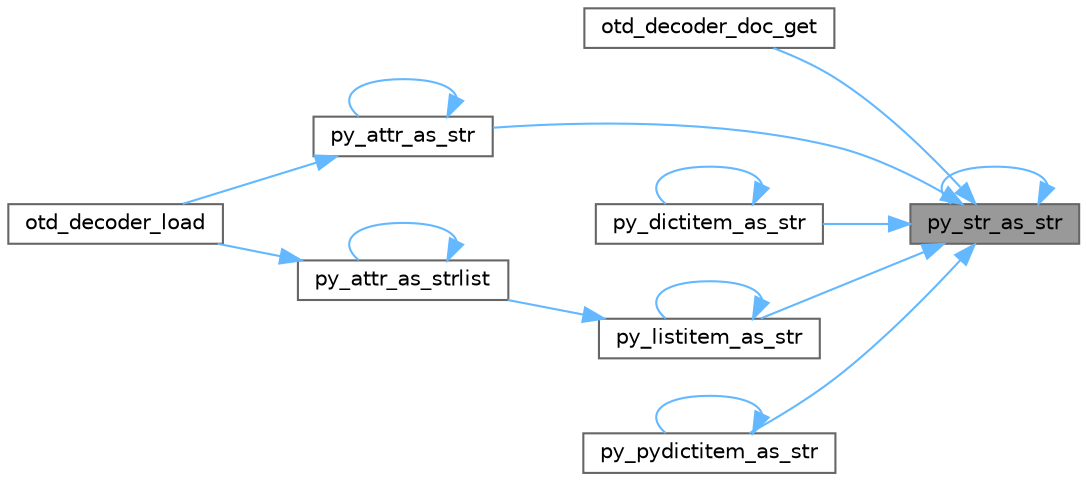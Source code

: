 digraph "py_str_as_str"
{
 // LATEX_PDF_SIZE
  bgcolor="transparent";
  edge [fontname=Helvetica,fontsize=10,labelfontname=Helvetica,labelfontsize=10];
  node [fontname=Helvetica,fontsize=10,shape=box,height=0.2,width=0.4];
  rankdir="RL";
  Node1 [id="Node000001",label="py_str_as_str",height=0.2,width=0.4,color="gray40", fillcolor="grey60", style="filled", fontcolor="black",tooltip="Get the value of a Python unicode string object, returned as a newly allocated char *."];
  Node1 -> Node2 [id="edge1_Node000001_Node000002",dir="back",color="steelblue1",style="solid",tooltip=" "];
  Node2 [id="Node000002",label="otd_decoder_doc_get",height=0.2,width=0.4,color="grey40", fillcolor="white", style="filled",URL="$a00083.html#ga70c50e6acd942b4b3aedbc141c3cbf14",tooltip="Return a protocol decoder's docstring."];
  Node1 -> Node3 [id="edge2_Node000001_Node000003",dir="back",color="steelblue1",style="solid",tooltip=" "];
  Node3 [id="Node000003",label="py_attr_as_str",height=0.2,width=0.4,color="grey40", fillcolor="white", style="filled",URL="$a00047.html#a70c9b66cac4582972cabd780fa8196ca",tooltip="Get the value of a Python object's attribute, returned as a newly allocated char *."];
  Node3 -> Node4 [id="edge3_Node000003_Node000004",dir="back",color="steelblue1",style="solid",tooltip=" "];
  Node4 [id="Node000004",label="otd_decoder_load",height=0.2,width=0.4,color="grey40", fillcolor="white", style="filled",URL="$a00083.html#ga11b3869f9e65db787ad73c5c4ebddd2f",tooltip="Load a protocol decoder module into the embedded Python interpreter."];
  Node3 -> Node3 [id="edge4_Node000003_Node000003",dir="back",color="steelblue1",style="solid",tooltip=" "];
  Node1 -> Node5 [id="edge5_Node000001_Node000005",dir="back",color="steelblue1",style="solid",tooltip=" "];
  Node5 [id="Node000005",label="py_dictitem_as_str",height=0.2,width=0.4,color="grey40", fillcolor="white", style="filled",URL="$a00047.html#a8ff6a75b56b4b1efa7cf3b7a0bde3b70",tooltip="Get the value of a Python dictionary item, returned as a newly allocated char *."];
  Node5 -> Node5 [id="edge6_Node000005_Node000005",dir="back",color="steelblue1",style="solid",tooltip=" "];
  Node1 -> Node6 [id="edge7_Node000001_Node000006",dir="back",color="steelblue1",style="solid",tooltip=" "];
  Node6 [id="Node000006",label="py_listitem_as_str",height=0.2,width=0.4,color="grey40", fillcolor="white", style="filled",URL="$a00047.html#af44148d9e53fcd3fa49df1268cc3ab46",tooltip="Get the value of a Python list item, returned as a newly allocated char *."];
  Node6 -> Node7 [id="edge8_Node000006_Node000007",dir="back",color="steelblue1",style="solid",tooltip=" "];
  Node7 [id="Node000007",label="py_attr_as_strlist",height=0.2,width=0.4,color="grey40", fillcolor="white", style="filled",URL="$a00047.html#a4adcc9f4d9248274355fe43b0b002371",tooltip="Get the value of a Python object's attribute, returned as a newly allocated GSList of char *."];
  Node7 -> Node4 [id="edge9_Node000007_Node000004",dir="back",color="steelblue1",style="solid",tooltip=" "];
  Node7 -> Node7 [id="edge10_Node000007_Node000007",dir="back",color="steelblue1",style="solid",tooltip=" "];
  Node6 -> Node6 [id="edge11_Node000006_Node000006",dir="back",color="steelblue1",style="solid",tooltip=" "];
  Node1 -> Node8 [id="edge12_Node000001_Node000008",dir="back",color="steelblue1",style="solid",tooltip=" "];
  Node8 [id="Node000008",label="py_pydictitem_as_str",height=0.2,width=0.4,color="grey40", fillcolor="white", style="filled",URL="$a00047.html#ac5d5f089827945cee17bb3c1e3014d99",tooltip="Get the value of a Python dictionary item, returned as a newly allocated char *."];
  Node8 -> Node8 [id="edge13_Node000008_Node000008",dir="back",color="steelblue1",style="solid",tooltip=" "];
  Node1 -> Node1 [id="edge14_Node000001_Node000001",dir="back",color="steelblue1",style="solid",tooltip=" "];
}
